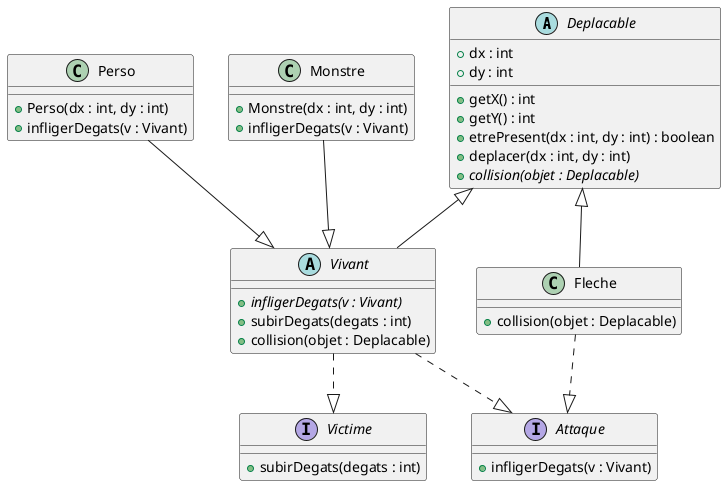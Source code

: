 @startuml

abstract class Deplacable{
+dx : int
+dy : int
+getX() : int
+getY() : int
+etrePresent(dx : int, dy : int) : boolean
+deplacer(dx : int, dy : int)
+{abstract}collision(objet : Deplacable)
}

class Perso{
+Perso(dx : int, dy : int)
+infligerDegats(v : Vivant)
}

class Monstre{
+Monstre(dx : int, dy : int)
+infligerDegats(v : Vivant)
}

abstract class Vivant{
+{abstract}infligerDegats(v : Vivant)
+subirDegats(degats : int)
+collision(objet : Deplacable)
}

interface Victime {
+subirDegats(degats : int)
}

interface Attaque {
+infligerDegats(v : Vivant)
}

class Fleche {
+collision(objet : Deplacable)
}

Deplacable <|-- Fleche
Deplacable <|-- Vivant
Perso --|> Vivant
Monstre --|> Vivant
Vivant ..|> Victime
Vivant ..|> Attaque
Fleche ..|> Attaque
@enduml